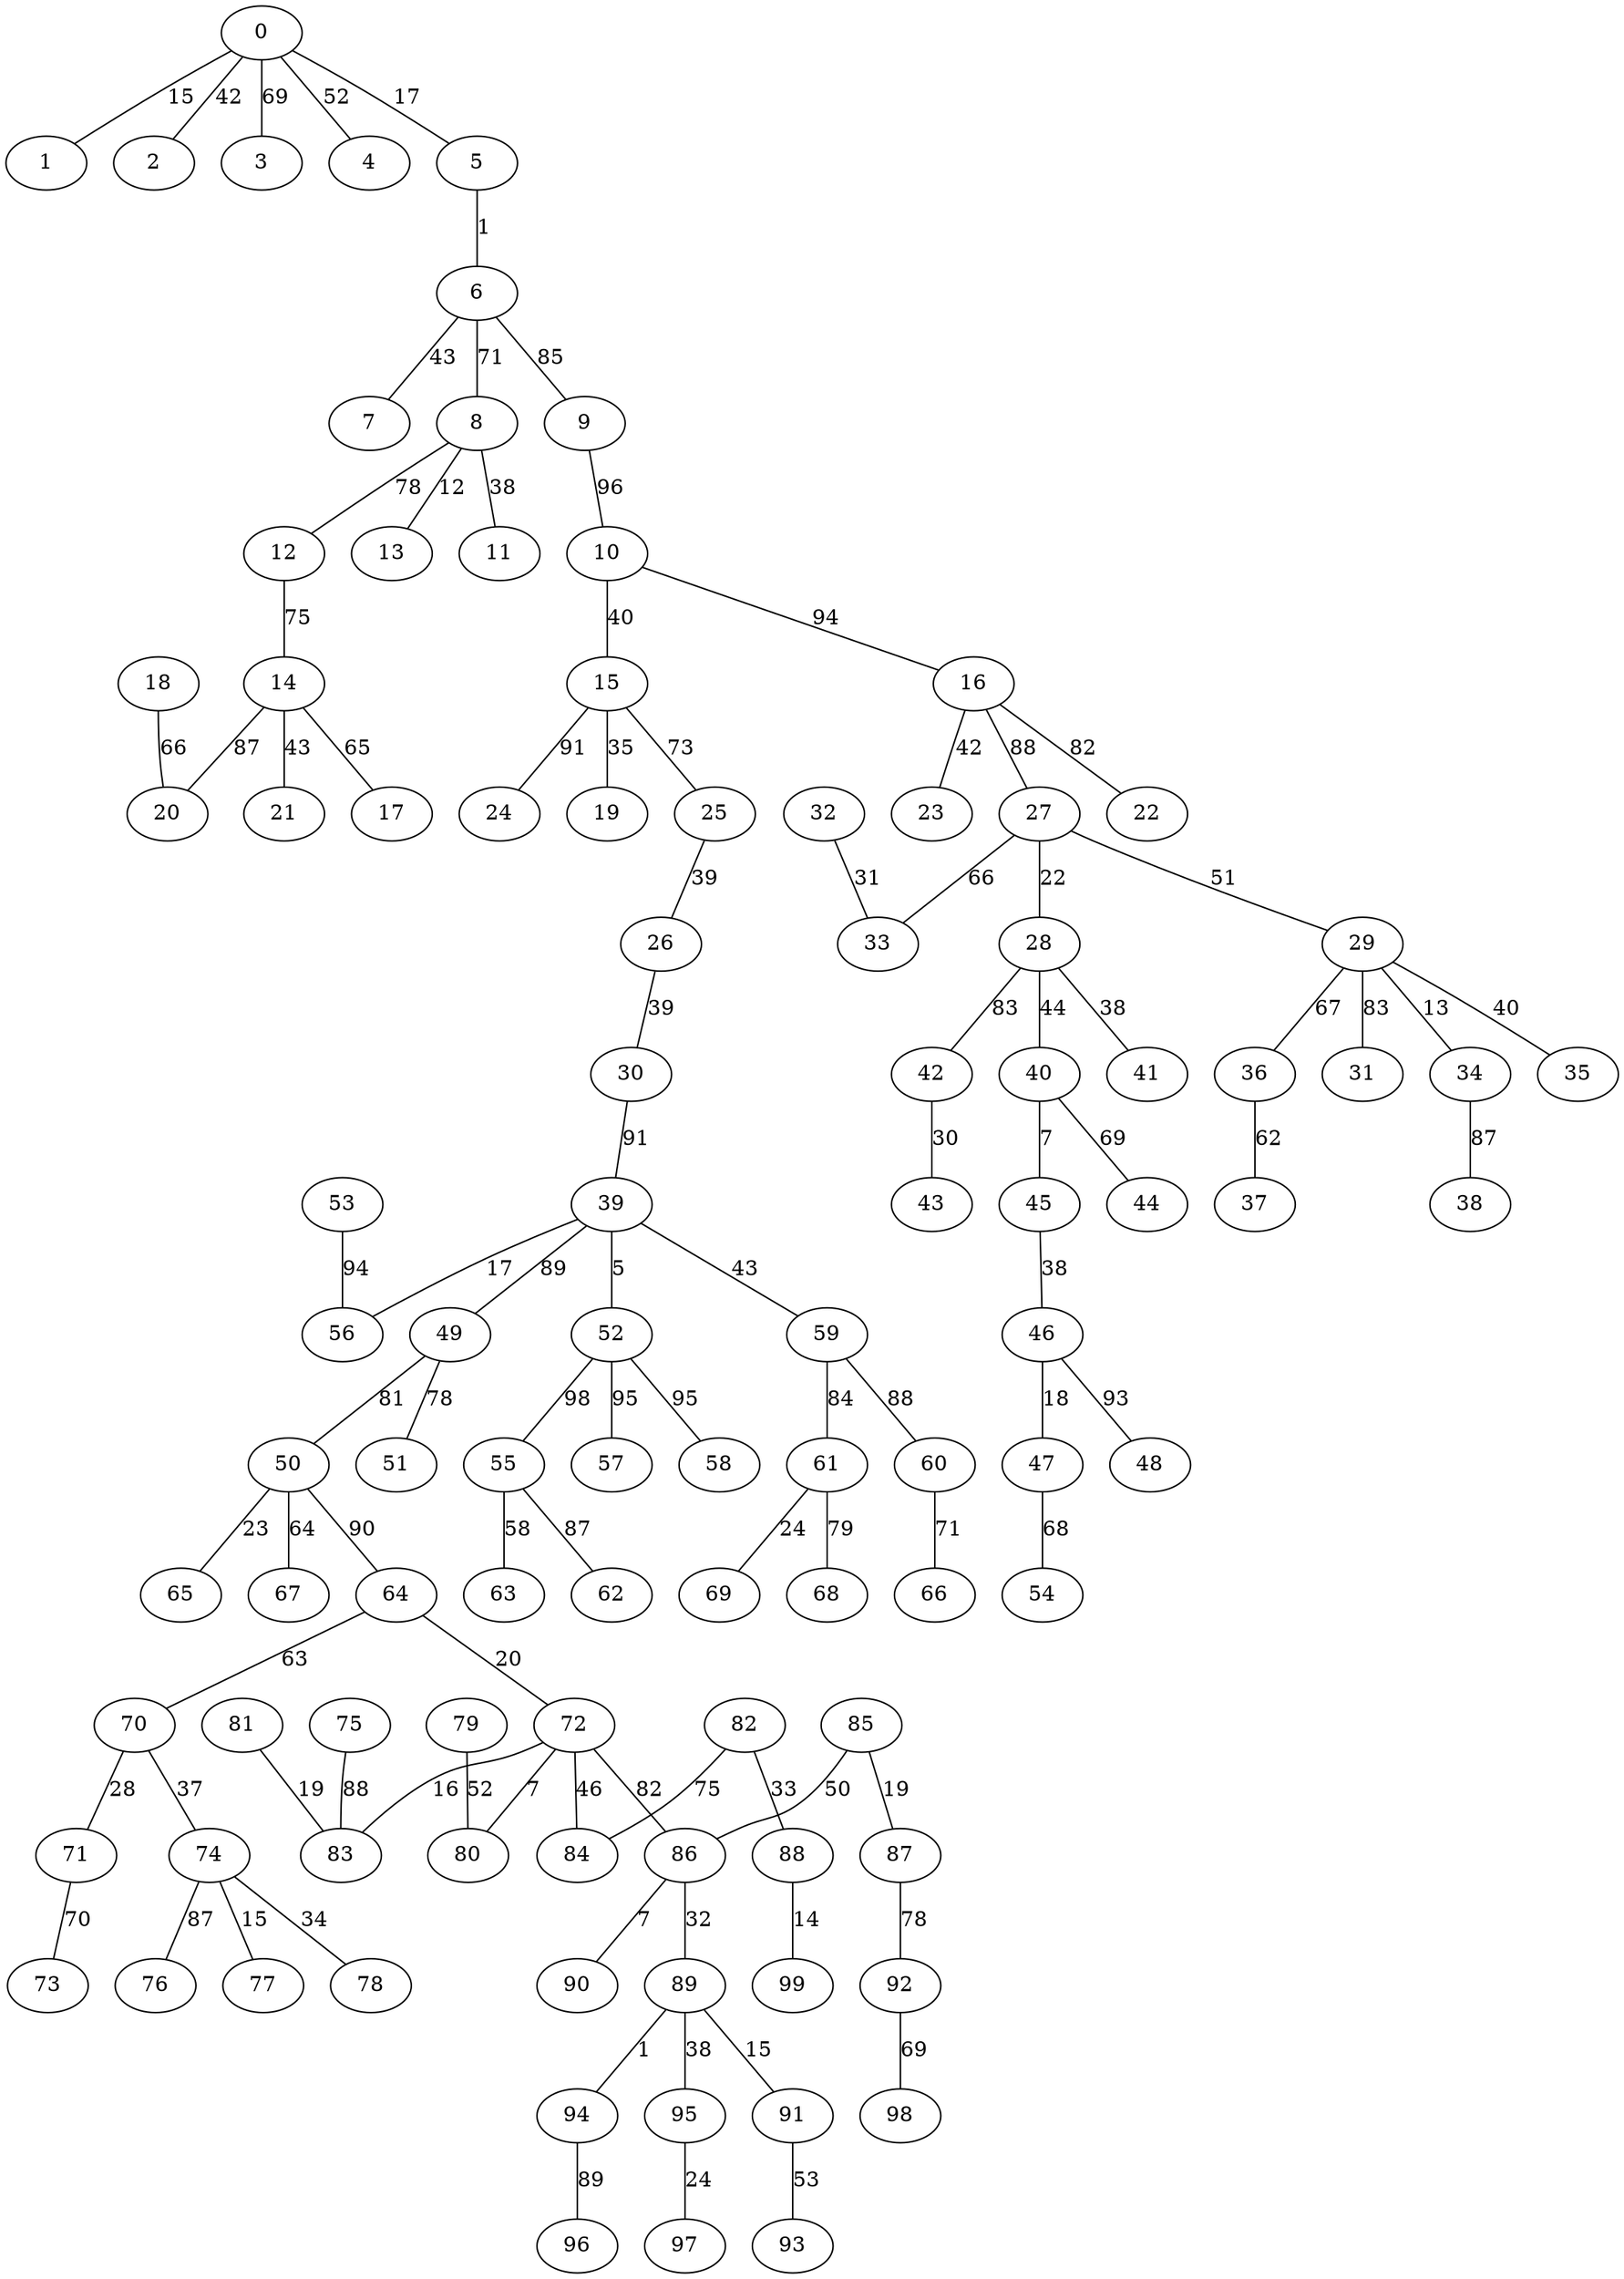 graph {
  0 [label="0"];
  1 [label="1"];
  2 [label="2"];
  3 [label="3"];
  4 [label="4"];
  5 [label="5"];
  6 [label="6"];
  7 [label="7"];
  8 [label="8"];
  9 [label="9"];
  10 [label="10"];
  11 [label="11"];
  12 [label="12"];
  13 [label="13"];
  14 [label="14"];
  15 [label="15"];
  16 [label="16"];
  17 [label="17"];
  18 [label="18"];
  19 [label="19"];
  20 [label="20"];
  21 [label="21"];
  22 [label="22"];
  23 [label="23"];
  24 [label="24"];
  25 [label="25"];
  26 [label="26"];
  27 [label="27"];
  28 [label="28"];
  29 [label="29"];
  30 [label="30"];
  31 [label="31"];
  32 [label="32"];
  33 [label="33"];
  34 [label="34"];
  35 [label="35"];
  36 [label="36"];
  37 [label="37"];
  38 [label="38"];
  39 [label="39"];
  40 [label="40"];
  41 [label="41"];
  42 [label="42"];
  43 [label="43"];
  44 [label="44"];
  45 [label="45"];
  46 [label="46"];
  47 [label="47"];
  48 [label="48"];
  49 [label="49"];
  50 [label="50"];
  51 [label="51"];
  52 [label="52"];
  53 [label="53"];
  54 [label="54"];
  55 [label="55"];
  56 [label="56"];
  57 [label="57"];
  58 [label="58"];
  59 [label="59"];
  60 [label="60"];
  61 [label="61"];
  62 [label="62"];
  63 [label="63"];
  64 [label="64"];
  65 [label="65"];
  66 [label="66"];
  67 [label="67"];
  68 [label="68"];
  69 [label="69"];
  70 [label="70"];
  71 [label="71"];
  72 [label="72"];
  73 [label="73"];
  74 [label="74"];
  75 [label="75"];
  76 [label="76"];
  77 [label="77"];
  78 [label="78"];
  79 [label="79"];
  80 [label="80"];
  81 [label="81"];
  82 [label="82"];
  83 [label="83"];
  84 [label="84"];
  85 [label="85"];
  86 [label="86"];
  87 [label="87"];
  88 [label="88"];
  89 [label="89"];
  90 [label="90"];
  91 [label="91"];
  92 [label="92"];
  93 [label="93"];
  94 [label="94"];
  95 [label="95"];
  96 [label="96"];
  97 [label="97"];
  98 [label="98"];
  99 [label="99"];
  0 -- 2 [label="42"];
  0 -- 5 [label="17"];
  0 -- 4 [label="52"];
  0 -- 3 [label="69"];
  0 -- 1 [label="15"];
  5 -- 6 [label="1"];
  6 -- 8 [label="71"];
  6 -- 9 [label="85"];
  6 -- 7 [label="43"];
  8 -- 11 [label="38"];
  8 -- 12 [label="78"];
  8 -- 13 [label="12"];
  9 -- 10 [label="96"];
  10 -- 15 [label="40"];
  10 -- 16 [label="94"];
  12 -- 14 [label="75"];
  14 -- 21 [label="43"];
  14 -- 17 [label="65"];
  14 -- 20 [label="87"];
  15 -- 24 [label="91"];
  15 -- 25 [label="73"];
  15 -- 19 [label="35"];
  16 -- 27 [label="88"];
  16 -- 23 [label="42"];
  16 -- 22 [label="82"];
  18 -- 20 [label="66"];
  25 -- 26 [label="39"];
  26 -- 30 [label="39"];
  27 -- 33 [label="66"];
  27 -- 29 [label="51"];
  27 -- 28 [label="22"];
  28 -- 40 [label="44"];
  28 -- 42 [label="83"];
  28 -- 41 [label="38"];
  29 -- 35 [label="40"];
  29 -- 31 [label="83"];
  29 -- 34 [label="13"];
  29 -- 36 [label="67"];
  30 -- 39 [label="91"];
  32 -- 33 [label="31"];
  34 -- 38 [label="87"];
  36 -- 37 [label="62"];
  39 -- 52 [label="5"];
  39 -- 56 [label="17"];
  39 -- 49 [label="89"];
  39 -- 59 [label="43"];
  40 -- 45 [label="7"];
  40 -- 44 [label="69"];
  42 -- 43 [label="30"];
  45 -- 46 [label="38"];
  46 -- 48 [label="93"];
  46 -- 47 [label="18"];
  47 -- 54 [label="68"];
  49 -- 51 [label="78"];
  49 -- 50 [label="81"];
  50 -- 65 [label="23"];
  50 -- 67 [label="64"];
  50 -- 64 [label="90"];
  52 -- 58 [label="95"];
  52 -- 55 [label="98"];
  52 -- 57 [label="95"];
  53 -- 56 [label="94"];
  55 -- 62 [label="87"];
  55 -- 63 [label="58"];
  59 -- 60 [label="88"];
  59 -- 61 [label="84"];
  60 -- 66 [label="71"];
  61 -- 69 [label="24"];
  61 -- 68 [label="79"];
  64 -- 72 [label="20"];
  64 -- 70 [label="63"];
  70 -- 71 [label="28"];
  70 -- 74 [label="37"];
  71 -- 73 [label="70"];
  72 -- 84 [label="46"];
  72 -- 86 [label="82"];
  72 -- 80 [label="7"];
  72 -- 83 [label="16"];
  74 -- 78 [label="34"];
  74 -- 77 [label="15"];
  74 -- 76 [label="87"];
  75 -- 83 [label="88"];
  79 -- 80 [label="52"];
  81 -- 83 [label="19"];
  82 -- 88 [label="33"];
  82 -- 84 [label="75"];
  85 -- 87 [label="19"];
  85 -- 86 [label="50"];
  86 -- 89 [label="32"];
  86 -- 90 [label="7"];
  87 -- 92 [label="78"];
  88 -- 99 [label="14"];
  89 -- 94 [label="1"];
  89 -- 91 [label="15"];
  89 -- 95 [label="38"];
  91 -- 93 [label="53"];
  92 -- 98 [label="69"];
  94 -- 96 [label="89"];
  95 -- 97 [label="24"];
}